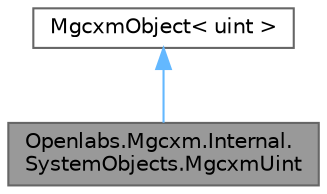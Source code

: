 digraph "Openlabs.Mgcxm.Internal.SystemObjects.MgcxmUint"
{
 // LATEX_PDF_SIZE
  bgcolor="transparent";
  edge [fontname=Helvetica,fontsize=10,labelfontname=Helvetica,labelfontsize=10];
  node [fontname=Helvetica,fontsize=10,shape=box,height=0.2,width=0.4];
  Node1 [id="Node000001",label="Openlabs.Mgcxm.Internal.\lSystemObjects.MgcxmUint",height=0.2,width=0.4,color="gray40", fillcolor="grey60", style="filled", fontcolor="black",tooltip=" "];
  Node2 -> Node1 [id="edge2_Node000001_Node000002",dir="back",color="steelblue1",style="solid",tooltip=" "];
  Node2 [id="Node000002",label="MgcxmObject\< uint \>",height=0.2,width=0.4,color="gray40", fillcolor="white", style="filled",URL="$class_openlabs_1_1_mgcxm_1_1_internal_1_1_system_objects_1_1_mgcxm_object.html",tooltip=" "];
}
